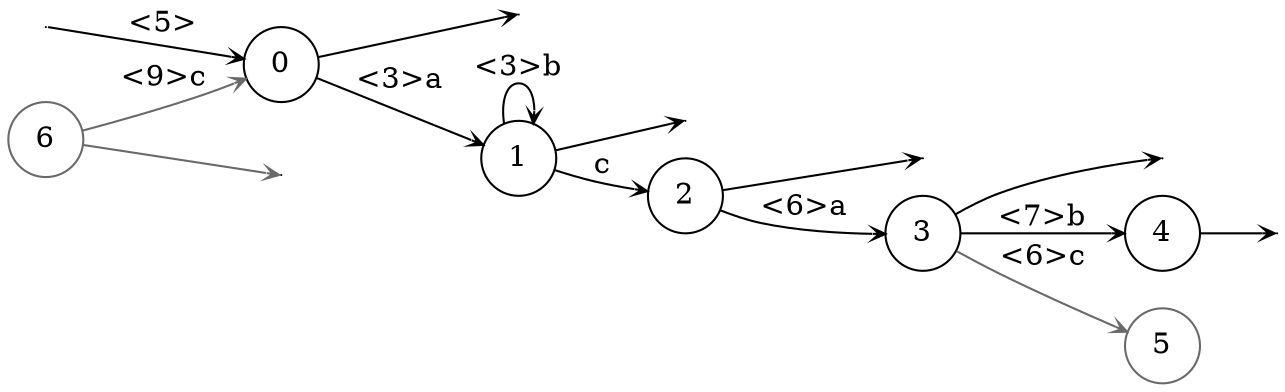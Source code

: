 digraph
{
  vcsn_context = "lal_char(abc), z"
  rankdir = LR
  edge [arrowhead = vee, arrowsize = .6]
  {
    node [shape = point, width = 0]
    I0
    F0
    F1
    F2
    F3
    F4
    F6
  }
  {
    node [shape = circle, style = rounded, width = 0.5]
    0
    1
    2
    3
    4
    5 [color = DimGray]
    6 [color = DimGray]
  }
  I0 -> 0 [label = "<5>"]
  0 -> F0
  0 -> 1 [label = "<3>a"]
  1 -> F1
  1 -> 1 [label = "<3>b"]
  1 -> 2 [label = "c"]
  2 -> F2
  2 -> 3 [label = "<6>a"]
  3 -> F3
  3 -> 4 [label = "<7>b"]
  3 -> 5 [label = "<6>c", color = DimGray]
  4 -> F4
  6 -> F6 [color = DimGray]
  6 -> 0 [label = "<9>c", color = DimGray]
}
